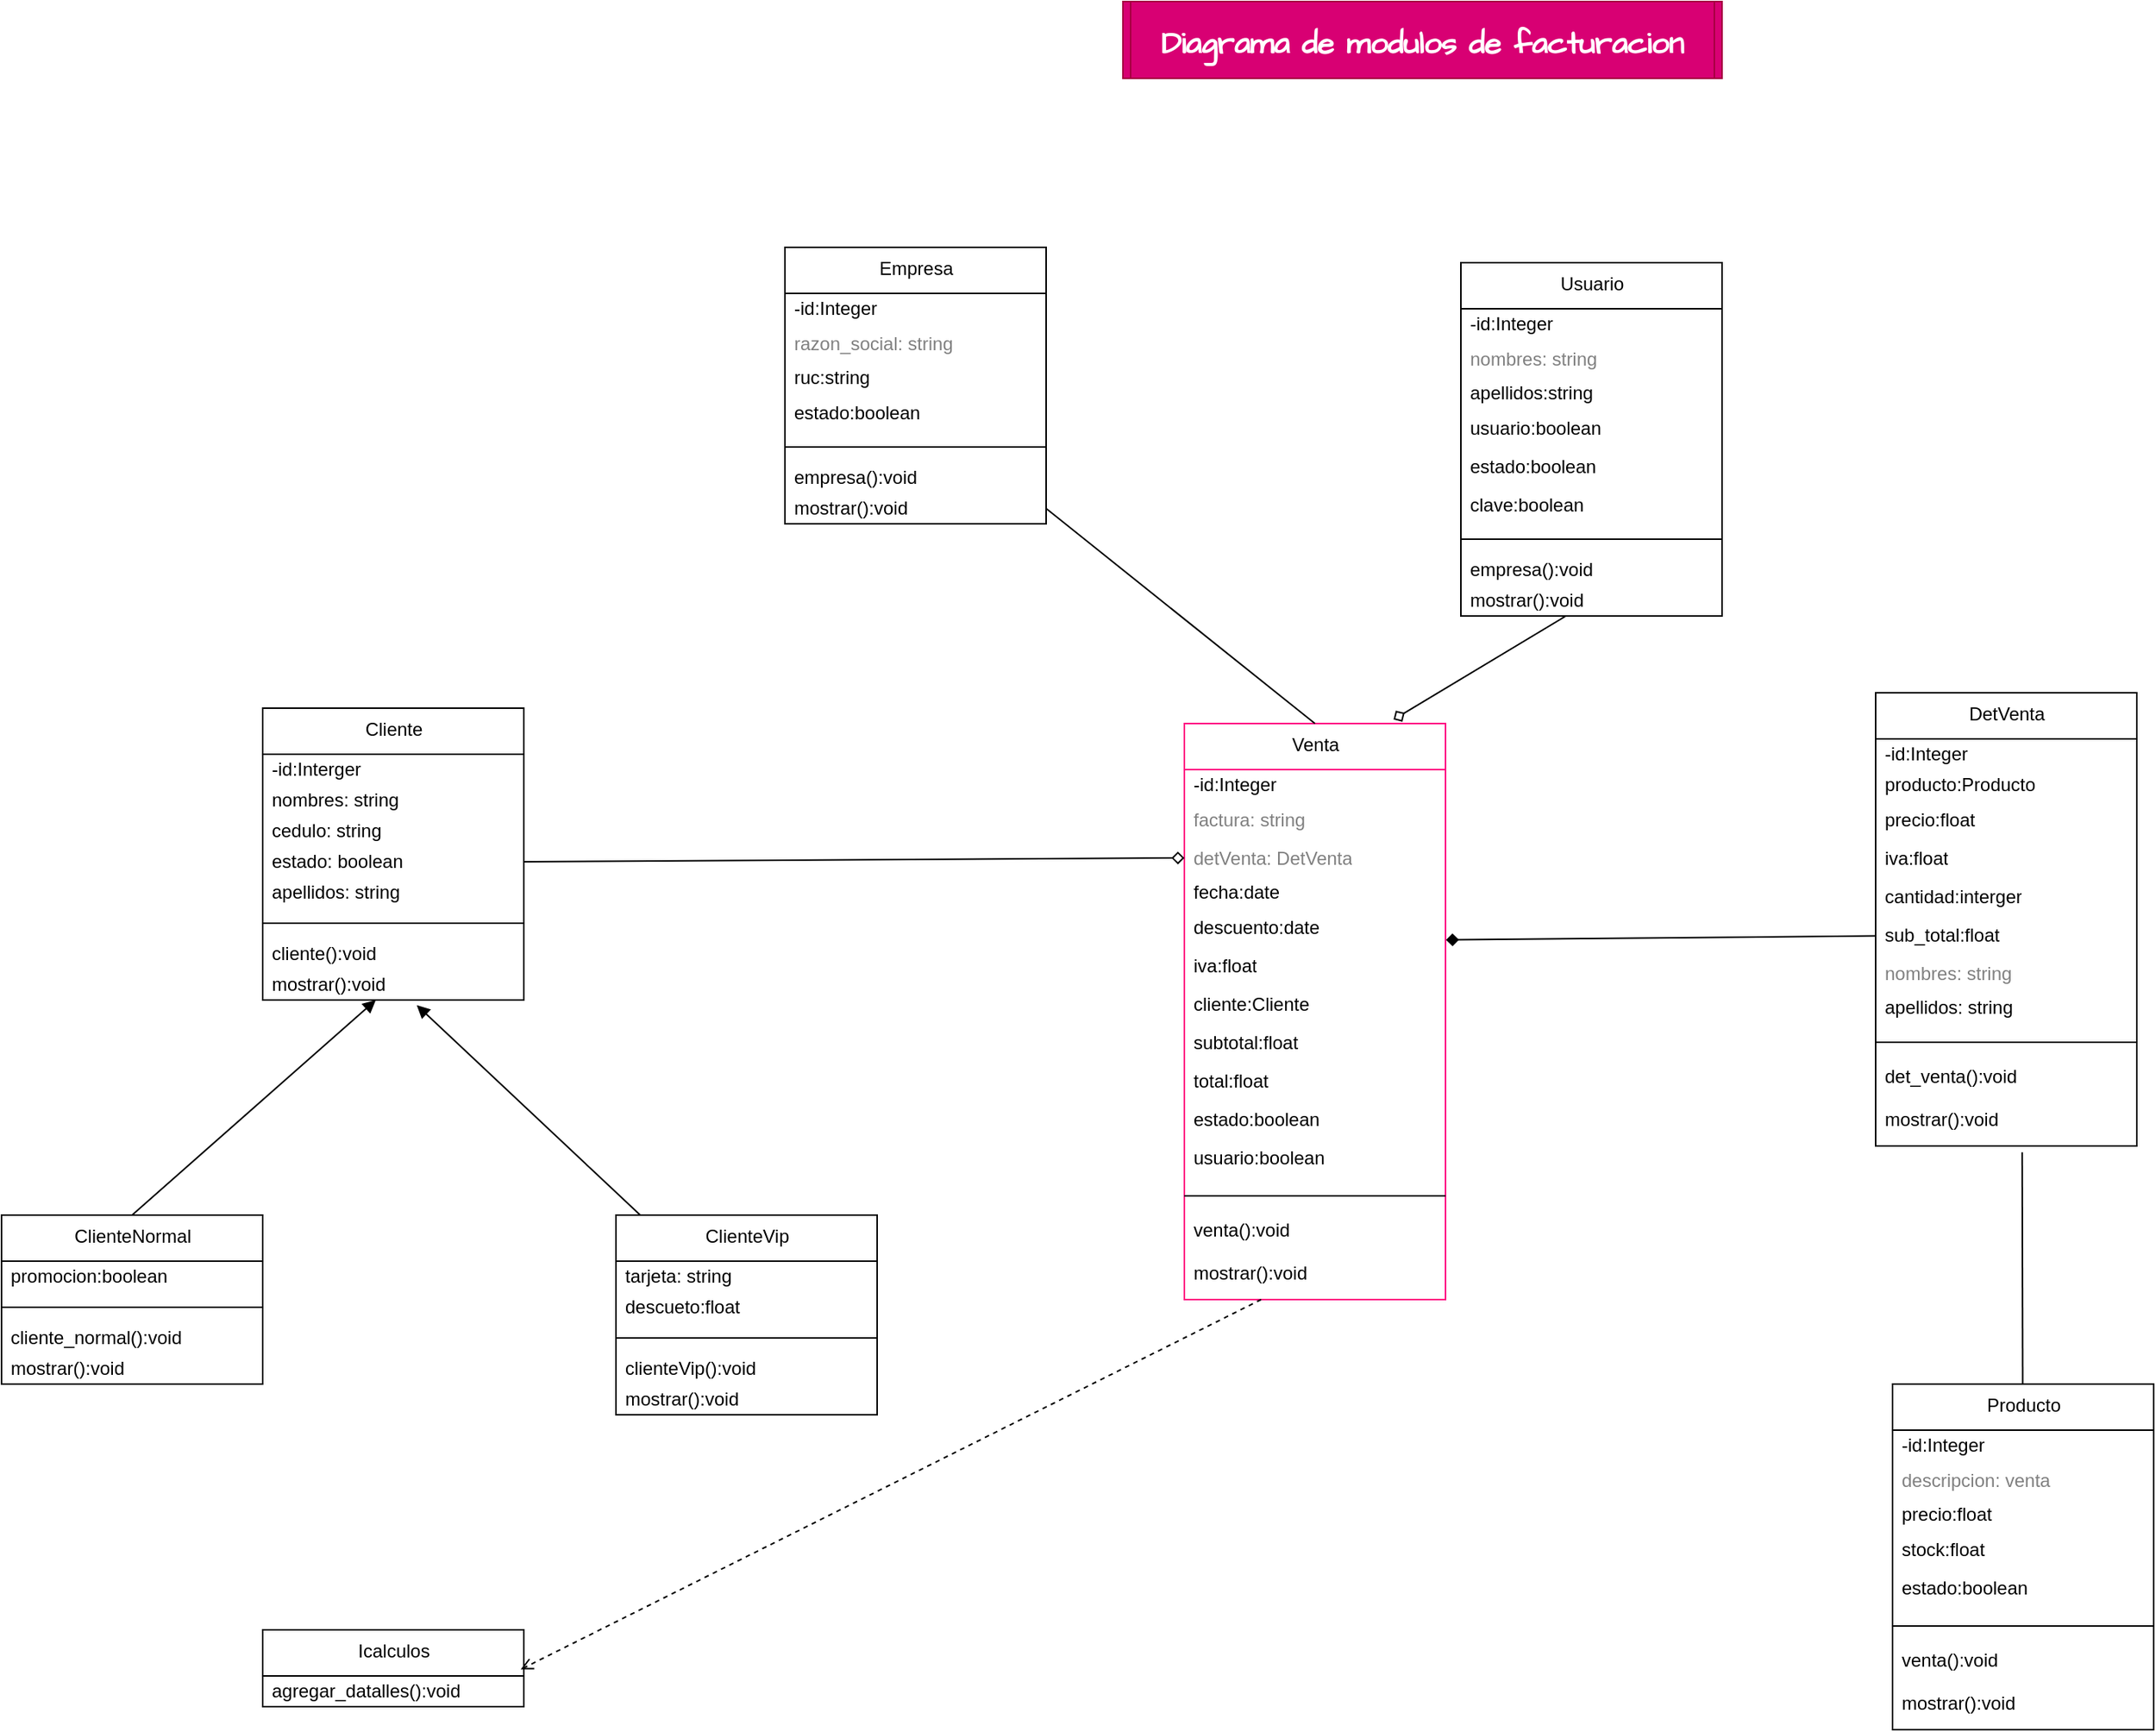 <mxfile>
    <diagram id="ApnoDhOwTxuK5WtWRNcq" name="Página-1">
        <mxGraphModel dx="2765" dy="2285" grid="1" gridSize="10" guides="1" tooltips="1" connect="0" arrows="1" fold="1" page="1" pageScale="1" pageWidth="827" pageHeight="1169" background="none" math="0" shadow="0">
            <root>
                <mxCell id="0"/>
                <mxCell id="1" parent="0"/>
                <mxCell id="2" value="Empresa" style="swimlane;fontStyle=0;align=center;verticalAlign=top;childLayout=stackLayout;horizontal=1;startSize=30;horizontalStack=0;resizeParent=1;resizeParentMax=0;resizeLast=0;collapsible=0;marginBottom=0;html=1;" vertex="1" parent="1">
                    <mxGeometry x="350" y="110" width="170" height="180" as="geometry"/>
                </mxCell>
                <mxCell id="4" value="-id:Integer" style="text;html=1;strokeColor=none;fillColor=none;align=left;verticalAlign=middle;spacingLeft=4;spacingRight=4;overflow=hidden;rotatable=0;points=[[0,0.5],[1,0.5]];portConstraint=eastwest;" vertex="1" parent="2">
                    <mxGeometry y="30" width="170" height="20" as="geometry"/>
                </mxCell>
                <mxCell id="5" value="razon_social: string" style="text;html=1;strokeColor=none;fillColor=none;align=left;verticalAlign=middle;spacingLeft=4;spacingRight=4;overflow=hidden;rotatable=0;points=[[0,0.5],[1,0.5]];portConstraint=eastwest;fontColor=#808080;" vertex="1" parent="2">
                    <mxGeometry y="50" width="170" height="25" as="geometry"/>
                </mxCell>
                <mxCell id="6" value="ruc:string" style="text;html=1;strokeColor=none;fillColor=none;align=left;verticalAlign=middle;spacingLeft=4;spacingRight=4;overflow=hidden;rotatable=0;points=[[0,0.5],[1,0.5]];portConstraint=eastwest;" vertex="1" parent="2">
                    <mxGeometry y="75" width="170" height="20" as="geometry"/>
                </mxCell>
                <mxCell id="77" value="estado:boolean" style="text;html=1;strokeColor=none;fillColor=none;align=left;verticalAlign=middle;spacingLeft=4;spacingRight=4;overflow=hidden;rotatable=0;points=[[0,0.5],[1,0.5]];portConstraint=eastwest;" vertex="1" parent="2">
                    <mxGeometry y="95" width="170" height="25" as="geometry"/>
                </mxCell>
                <mxCell id="7" value="" style="line;strokeWidth=1;fillColor=none;align=left;verticalAlign=middle;spacingTop=-1;spacingLeft=3;spacingRight=3;rotatable=0;labelPosition=right;points=[];portConstraint=eastwest;" vertex="1" parent="2">
                    <mxGeometry y="120" width="170" height="20" as="geometry"/>
                </mxCell>
                <mxCell id="9" value="empresa():void" style="text;html=1;strokeColor=none;fillColor=none;align=left;verticalAlign=middle;spacingLeft=4;spacingRight=4;overflow=hidden;rotatable=0;points=[[0,0.5],[1,0.5]];portConstraint=eastwest;" vertex="1" parent="2">
                    <mxGeometry y="140" width="170" height="20" as="geometry"/>
                </mxCell>
                <mxCell id="11" value="mostrar():void" style="text;html=1;strokeColor=none;fillColor=none;align=left;verticalAlign=middle;spacingLeft=4;spacingRight=4;overflow=hidden;rotatable=0;points=[[0,0.5],[1,0.5]];portConstraint=eastwest;" vertex="1" parent="2">
                    <mxGeometry y="160" width="170" height="20" as="geometry"/>
                </mxCell>
                <mxCell id="104" style="edgeStyle=none;html=1;fontFamily=Verdana;endArrow=block;endFill=1;strokeColor=none;" edge="1" parent="1" source="12" target="85">
                    <mxGeometry relative="1" as="geometry"/>
                </mxCell>
                <mxCell id="105" style="edgeStyle=none;html=1;exitX=0.5;exitY=0;exitDx=0;exitDy=0;fontFamily=Verdana;endArrow=block;endFill=1;" edge="1" parent="1" source="12" target="85">
                    <mxGeometry relative="1" as="geometry"/>
                </mxCell>
                <mxCell id="12" value="ClienteNormal" style="swimlane;fontStyle=0;align=center;verticalAlign=top;childLayout=stackLayout;horizontal=1;startSize=30;horizontalStack=0;resizeParent=1;resizeParentMax=0;resizeLast=0;collapsible=0;marginBottom=0;html=1;" vertex="1" parent="1">
                    <mxGeometry x="-160" y="740" width="170" height="110" as="geometry"/>
                </mxCell>
                <mxCell id="13" value="promocion:boolean" style="text;html=1;strokeColor=none;fillColor=none;align=left;verticalAlign=middle;spacingLeft=4;spacingRight=4;overflow=hidden;rotatable=0;points=[[0,0.5],[1,0.5]];portConstraint=eastwest;" vertex="1" parent="12">
                    <mxGeometry y="30" width="170" height="20" as="geometry"/>
                </mxCell>
                <mxCell id="16" value="" style="line;strokeWidth=1;fillColor=none;align=left;verticalAlign=middle;spacingTop=-1;spacingLeft=3;spacingRight=3;rotatable=0;labelPosition=right;points=[];portConstraint=eastwest;" vertex="1" parent="12">
                    <mxGeometry y="50" width="170" height="20" as="geometry"/>
                </mxCell>
                <mxCell id="17" value="cliente_normal():void" style="text;html=1;strokeColor=none;fillColor=none;align=left;verticalAlign=middle;spacingLeft=4;spacingRight=4;overflow=hidden;rotatable=0;points=[[0,0.5],[1,0.5]];portConstraint=eastwest;" vertex="1" parent="12">
                    <mxGeometry y="70" width="170" height="20" as="geometry"/>
                </mxCell>
                <mxCell id="18" value="mostrar():void" style="text;html=1;strokeColor=none;fillColor=none;align=left;verticalAlign=middle;spacingLeft=4;spacingRight=4;overflow=hidden;rotatable=0;points=[[0,0.5],[1,0.5]];portConstraint=eastwest;" vertex="1" parent="12">
                    <mxGeometry y="90" width="170" height="20" as="geometry"/>
                </mxCell>
                <mxCell id="19" value="Venta" style="swimlane;fontStyle=0;align=center;verticalAlign=top;childLayout=stackLayout;horizontal=1;startSize=30;horizontalStack=0;resizeParent=1;resizeParentMax=0;resizeLast=0;collapsible=0;marginBottom=0;html=1;swimlaneFillColor=default;strokeColor=#FF0080;" vertex="1" parent="1">
                    <mxGeometry x="610" y="420" width="170" height="375" as="geometry"/>
                </mxCell>
                <mxCell id="20" value="-id:Integer" style="text;html=1;strokeColor=none;fillColor=none;align=left;verticalAlign=middle;spacingLeft=4;spacingRight=4;overflow=hidden;rotatable=0;points=[[0,0.5],[1,0.5]];portConstraint=eastwest;" vertex="1" parent="19">
                    <mxGeometry y="30" width="170" height="20" as="geometry"/>
                </mxCell>
                <mxCell id="21" value="factura: string" style="text;html=1;strokeColor=none;fillColor=none;align=left;verticalAlign=middle;spacingLeft=4;spacingRight=4;overflow=hidden;rotatable=0;points=[[0,0.5],[1,0.5]];portConstraint=eastwest;fontColor=#808080;" vertex="1" parent="19">
                    <mxGeometry y="50" width="170" height="25" as="geometry"/>
                </mxCell>
                <mxCell id="34" value="detVenta: DetVenta" style="text;html=1;strokeColor=none;fillColor=none;align=left;verticalAlign=middle;spacingLeft=4;spacingRight=4;overflow=hidden;rotatable=0;points=[[0,0.5],[1,0.5]];portConstraint=eastwest;fontColor=#808080;" vertex="1" parent="19">
                    <mxGeometry y="75" width="170" height="25" as="geometry"/>
                </mxCell>
                <mxCell id="22" value="fecha:date" style="text;html=1;strokeColor=none;fillColor=none;align=left;verticalAlign=middle;spacingLeft=4;spacingRight=4;overflow=hidden;rotatable=0;points=[[0,0.5],[1,0.5]];portConstraint=eastwest;" vertex="1" parent="19">
                    <mxGeometry y="100" width="170" height="20" as="geometry"/>
                </mxCell>
                <mxCell id="30" value="descuento:date" style="text;html=1;strokeColor=none;fillColor=none;align=left;verticalAlign=middle;spacingLeft=4;spacingRight=4;overflow=hidden;rotatable=0;points=[[0,0.5],[1,0.5]];portConstraint=eastwest;" vertex="1" parent="19">
                    <mxGeometry y="120" width="170" height="25" as="geometry"/>
                </mxCell>
                <mxCell id="26" value="iva:float" style="text;html=1;strokeColor=none;fillColor=none;align=left;verticalAlign=middle;spacingLeft=4;spacingRight=4;overflow=hidden;rotatable=0;points=[[0,0.5],[1,0.5]];portConstraint=eastwest;" vertex="1" parent="19">
                    <mxGeometry y="145" width="170" height="25" as="geometry"/>
                </mxCell>
                <mxCell id="27" value="cliente:Cliente" style="text;html=1;strokeColor=none;fillColor=none;align=left;verticalAlign=middle;spacingLeft=4;spacingRight=4;overflow=hidden;rotatable=0;points=[[0,0.5],[1,0.5]];portConstraint=eastwest;" vertex="1" parent="19">
                    <mxGeometry y="170" width="170" height="25" as="geometry"/>
                </mxCell>
                <mxCell id="28" value="subtotal:float" style="text;html=1;strokeColor=none;fillColor=none;align=left;verticalAlign=middle;spacingLeft=4;spacingRight=4;overflow=hidden;rotatable=0;points=[[0,0.5],[1,0.5]];portConstraint=eastwest;" vertex="1" parent="19">
                    <mxGeometry y="195" width="170" height="25" as="geometry"/>
                </mxCell>
                <mxCell id="31" value="total:float" style="text;html=1;strokeColor=none;fillColor=none;align=left;verticalAlign=middle;spacingLeft=4;spacingRight=4;overflow=hidden;rotatable=0;points=[[0,0.5],[1,0.5]];portConstraint=eastwest;" vertex="1" parent="19">
                    <mxGeometry y="220" width="170" height="25" as="geometry"/>
                </mxCell>
                <mxCell id="69" value="estado:boolean" style="text;html=1;strokeColor=none;fillColor=none;align=left;verticalAlign=middle;spacingLeft=4;spacingRight=4;overflow=hidden;rotatable=0;points=[[0,0.5],[1,0.5]];portConstraint=eastwest;" vertex="1" parent="19">
                    <mxGeometry y="245" width="170" height="25" as="geometry"/>
                </mxCell>
                <mxCell id="107" value="usuario:boolean" style="text;html=1;strokeColor=none;fillColor=none;align=left;verticalAlign=middle;spacingLeft=4;spacingRight=4;overflow=hidden;rotatable=0;points=[[0,0.5],[1,0.5]];portConstraint=eastwest;" vertex="1" parent="19">
                    <mxGeometry y="270" width="170" height="25" as="geometry"/>
                </mxCell>
                <mxCell id="23" value="" style="line;strokeWidth=1;fillColor=none;align=left;verticalAlign=middle;spacingTop=-1;spacingLeft=3;spacingRight=3;rotatable=0;labelPosition=right;points=[];portConstraint=eastwest;" vertex="1" parent="19">
                    <mxGeometry y="295" width="170" height="25" as="geometry"/>
                </mxCell>
                <mxCell id="24" value="venta():void" style="text;html=1;strokeColor=none;fillColor=none;align=left;verticalAlign=middle;spacingLeft=4;spacingRight=4;overflow=hidden;rotatable=0;points=[[0,0.5],[1,0.5]];portConstraint=eastwest;" vertex="1" parent="19">
                    <mxGeometry y="320" width="170" height="20" as="geometry"/>
                </mxCell>
                <mxCell id="25" value="mostrar():void" style="text;html=1;strokeColor=none;fillColor=none;align=left;verticalAlign=middle;spacingLeft=4;spacingRight=4;overflow=hidden;rotatable=0;points=[[0,0.5],[1,0.5]];portConstraint=eastwest;" vertex="1" parent="19">
                    <mxGeometry y="340" width="170" height="35" as="geometry"/>
                </mxCell>
                <mxCell id="32" value="DetVenta" style="swimlane;fontStyle=0;align=center;verticalAlign=top;childLayout=stackLayout;horizontal=1;startSize=30;horizontalStack=0;resizeParent=1;resizeParentMax=0;resizeLast=0;collapsible=0;marginBottom=0;html=1;" vertex="1" parent="1">
                    <mxGeometry x="1060" y="400" width="170" height="295" as="geometry"/>
                </mxCell>
                <mxCell id="33" value="-id:Integer" style="text;html=1;strokeColor=none;fillColor=none;align=left;verticalAlign=middle;spacingLeft=4;spacingRight=4;overflow=hidden;rotatable=0;points=[[0,0.5],[1,0.5]];portConstraint=eastwest;" vertex="1" parent="32">
                    <mxGeometry y="30" width="170" height="20" as="geometry"/>
                </mxCell>
                <mxCell id="35" value="producto:Producto" style="text;html=1;strokeColor=none;fillColor=none;align=left;verticalAlign=middle;spacingLeft=4;spacingRight=4;overflow=hidden;rotatable=0;points=[[0,0.5],[1,0.5]];portConstraint=eastwest;" vertex="1" parent="32">
                    <mxGeometry y="50" width="170" height="20" as="geometry"/>
                </mxCell>
                <mxCell id="36" value="precio:float" style="text;html=1;strokeColor=none;fillColor=none;align=left;verticalAlign=middle;spacingLeft=4;spacingRight=4;overflow=hidden;rotatable=0;points=[[0,0.5],[1,0.5]];portConstraint=eastwest;" vertex="1" parent="32">
                    <mxGeometry y="70" width="170" height="25" as="geometry"/>
                </mxCell>
                <mxCell id="37" value="iva:float" style="text;html=1;strokeColor=none;fillColor=none;align=left;verticalAlign=middle;spacingLeft=4;spacingRight=4;overflow=hidden;rotatable=0;points=[[0,0.5],[1,0.5]];portConstraint=eastwest;" vertex="1" parent="32">
                    <mxGeometry y="95" width="170" height="25" as="geometry"/>
                </mxCell>
                <mxCell id="38" value="cantidad:interger" style="text;html=1;strokeColor=none;fillColor=none;align=left;verticalAlign=middle;spacingLeft=4;spacingRight=4;overflow=hidden;rotatable=0;points=[[0,0.5],[1,0.5]];portConstraint=eastwest;" vertex="1" parent="32">
                    <mxGeometry y="120" width="170" height="25" as="geometry"/>
                </mxCell>
                <mxCell id="39" value="sub_total:float" style="text;html=1;strokeColor=none;fillColor=none;align=left;verticalAlign=middle;spacingLeft=4;spacingRight=4;overflow=hidden;rotatable=0;points=[[0,0.5],[1,0.5]];portConstraint=eastwest;" vertex="1" parent="32">
                    <mxGeometry y="145" width="170" height="25" as="geometry"/>
                </mxCell>
                <mxCell id="98" value="nombres: string" style="text;html=1;strokeColor=none;fillColor=none;align=left;verticalAlign=middle;spacingLeft=4;spacingRight=4;overflow=hidden;rotatable=0;points=[[0,0.5],[1,0.5]];portConstraint=eastwest;fontColor=#808080;" vertex="1" parent="32">
                    <mxGeometry y="170" width="170" height="25" as="geometry"/>
                </mxCell>
                <mxCell id="99" value="apellidos: string" style="text;html=1;strokeColor=none;fillColor=none;align=left;verticalAlign=middle;spacingLeft=4;spacingRight=4;overflow=hidden;rotatable=0;points=[[0,0.5],[1,0.5]];portConstraint=eastwest;" vertex="1" parent="32">
                    <mxGeometry y="195" width="170" height="20" as="geometry"/>
                </mxCell>
                <mxCell id="41" value="" style="line;strokeWidth=1;fillColor=none;align=left;verticalAlign=middle;spacingTop=-1;spacingLeft=3;spacingRight=3;rotatable=0;labelPosition=right;points=[];portConstraint=eastwest;" vertex="1" parent="32">
                    <mxGeometry y="215" width="170" height="25" as="geometry"/>
                </mxCell>
                <mxCell id="42" value="det_venta():void" style="text;html=1;strokeColor=none;fillColor=none;align=left;verticalAlign=middle;spacingLeft=4;spacingRight=4;overflow=hidden;rotatable=0;points=[[0,0.5],[1,0.5]];portConstraint=eastwest;" vertex="1" parent="32">
                    <mxGeometry y="240" width="170" height="20" as="geometry"/>
                </mxCell>
                <mxCell id="43" value="mostrar():void" style="text;html=1;strokeColor=none;fillColor=none;align=left;verticalAlign=middle;spacingLeft=4;spacingRight=4;overflow=hidden;rotatable=0;points=[[0,0.5],[1,0.5]];portConstraint=eastwest;" vertex="1" parent="32">
                    <mxGeometry y="260" width="170" height="35" as="geometry"/>
                </mxCell>
                <mxCell id="111" style="edgeStyle=none;html=1;entryX=0.561;entryY=1.119;entryDx=0;entryDy=0;entryPerimeter=0;fontFamily=Verdana;endArrow=none;endFill=0;" edge="1" parent="1" source="44" target="43">
                    <mxGeometry relative="1" as="geometry"/>
                </mxCell>
                <mxCell id="44" value="Producto" style="swimlane;fontStyle=0;align=center;verticalAlign=top;childLayout=stackLayout;horizontal=1;startSize=30;horizontalStack=0;resizeParent=1;resizeParentMax=0;resizeLast=0;collapsible=0;marginBottom=0;html=1;" vertex="1" parent="1">
                    <mxGeometry x="1071" y="850" width="170" height="225" as="geometry"/>
                </mxCell>
                <mxCell id="45" value="-id:Integer" style="text;html=1;strokeColor=none;fillColor=none;align=left;verticalAlign=middle;spacingLeft=4;spacingRight=4;overflow=hidden;rotatable=0;points=[[0,0.5],[1,0.5]];portConstraint=eastwest;" vertex="1" parent="44">
                    <mxGeometry y="30" width="170" height="20" as="geometry"/>
                </mxCell>
                <mxCell id="46" value="descripcion: venta" style="text;html=1;strokeColor=none;fillColor=none;align=left;verticalAlign=middle;spacingLeft=4;spacingRight=4;overflow=hidden;rotatable=0;points=[[0,0.5],[1,0.5]];portConstraint=eastwest;fontColor=#808080;" vertex="1" parent="44">
                    <mxGeometry y="50" width="170" height="25" as="geometry"/>
                </mxCell>
                <mxCell id="47" value="precio:float" style="text;html=1;strokeColor=none;fillColor=none;align=left;verticalAlign=middle;spacingLeft=4;spacingRight=4;overflow=hidden;rotatable=0;points=[[0,0.5],[1,0.5]];portConstraint=eastwest;" vertex="1" parent="44">
                    <mxGeometry y="75" width="170" height="20" as="geometry"/>
                </mxCell>
                <mxCell id="48" value="stock:float" style="text;html=1;strokeColor=none;fillColor=none;align=left;verticalAlign=middle;spacingLeft=4;spacingRight=4;overflow=hidden;rotatable=0;points=[[0,0.5],[1,0.5]];portConstraint=eastwest;" vertex="1" parent="44">
                    <mxGeometry y="95" width="170" height="25" as="geometry"/>
                </mxCell>
                <mxCell id="49" value="estado:boolean" style="text;html=1;strokeColor=none;fillColor=none;align=left;verticalAlign=middle;spacingLeft=4;spacingRight=4;overflow=hidden;rotatable=0;points=[[0,0.5],[1,0.5]];portConstraint=eastwest;" vertex="1" parent="44">
                    <mxGeometry y="120" width="170" height="25" as="geometry"/>
                </mxCell>
                <mxCell id="53" value="" style="line;strokeWidth=1;fillColor=none;align=left;verticalAlign=middle;spacingTop=-1;spacingLeft=3;spacingRight=3;rotatable=0;labelPosition=right;points=[];portConstraint=eastwest;" vertex="1" parent="44">
                    <mxGeometry y="145" width="170" height="25" as="geometry"/>
                </mxCell>
                <mxCell id="54" value="venta():void" style="text;html=1;strokeColor=none;fillColor=none;align=left;verticalAlign=middle;spacingLeft=4;spacingRight=4;overflow=hidden;rotatable=0;points=[[0,0.5],[1,0.5]];portConstraint=eastwest;" vertex="1" parent="44">
                    <mxGeometry y="170" width="170" height="20" as="geometry"/>
                </mxCell>
                <mxCell id="55" value="mostrar():void" style="text;html=1;strokeColor=none;fillColor=none;align=left;verticalAlign=middle;spacingLeft=4;spacingRight=4;overflow=hidden;rotatable=0;points=[[0,0.5],[1,0.5]];portConstraint=eastwest;" vertex="1" parent="44">
                    <mxGeometry y="190" width="170" height="35" as="geometry"/>
                </mxCell>
                <mxCell id="106" style="edgeStyle=none;html=1;fontFamily=Verdana;endArrow=block;endFill=1;entryX=0.59;entryY=1.167;entryDx=0;entryDy=0;entryPerimeter=0;" edge="1" parent="1" source="70" target="85">
                    <mxGeometry relative="1" as="geometry">
                        <mxPoint x="80" y="320" as="targetPoint"/>
                    </mxGeometry>
                </mxCell>
                <mxCell id="70" value="ClienteVip" style="swimlane;fontStyle=0;align=center;verticalAlign=top;childLayout=stackLayout;horizontal=1;startSize=30;horizontalStack=0;resizeParent=1;resizeParentMax=0;resizeLast=0;collapsible=0;marginBottom=0;html=1;" vertex="1" parent="1">
                    <mxGeometry x="240" y="740" width="170" height="130" as="geometry"/>
                </mxCell>
                <mxCell id="71" value="tarjeta: string" style="text;html=1;strokeColor=none;fillColor=none;align=left;verticalAlign=middle;spacingLeft=4;spacingRight=4;overflow=hidden;rotatable=0;points=[[0,0.5],[1,0.5]];portConstraint=eastwest;" vertex="1" parent="70">
                    <mxGeometry y="30" width="170" height="20" as="geometry"/>
                </mxCell>
                <mxCell id="80" value="descueto:float" style="text;html=1;strokeColor=none;fillColor=none;align=left;verticalAlign=middle;spacingLeft=4;spacingRight=4;overflow=hidden;rotatable=0;points=[[0,0.5],[1,0.5]];portConstraint=eastwest;" vertex="1" parent="70">
                    <mxGeometry y="50" width="170" height="20" as="geometry"/>
                </mxCell>
                <mxCell id="74" value="" style="line;strokeWidth=1;fillColor=none;align=left;verticalAlign=middle;spacingTop=-1;spacingLeft=3;spacingRight=3;rotatable=0;labelPosition=right;points=[];portConstraint=eastwest;" vertex="1" parent="70">
                    <mxGeometry y="70" width="170" height="20" as="geometry"/>
                </mxCell>
                <mxCell id="75" value="clienteVip():void" style="text;html=1;strokeColor=none;fillColor=none;align=left;verticalAlign=middle;spacingLeft=4;spacingRight=4;overflow=hidden;rotatable=0;points=[[0,0.5],[1,0.5]];portConstraint=eastwest;" vertex="1" parent="70">
                    <mxGeometry y="90" width="170" height="20" as="geometry"/>
                </mxCell>
                <mxCell id="76" value="mostrar():void" style="text;html=1;strokeColor=none;fillColor=none;align=left;verticalAlign=middle;spacingLeft=4;spacingRight=4;overflow=hidden;rotatable=0;points=[[0,0.5],[1,0.5]];portConstraint=eastwest;" vertex="1" parent="70">
                    <mxGeometry y="110" width="170" height="20" as="geometry"/>
                </mxCell>
                <mxCell id="81" value="Cliente" style="swimlane;fontStyle=0;align=center;verticalAlign=top;childLayout=stackLayout;horizontal=1;startSize=30;horizontalStack=0;resizeParent=1;resizeParentMax=0;resizeLast=0;collapsible=0;marginBottom=0;html=1;" vertex="1" parent="1">
                    <mxGeometry x="10" y="410" width="170" height="190" as="geometry"/>
                </mxCell>
                <mxCell id="82" value="-id:Interger" style="text;html=1;strokeColor=none;fillColor=none;align=left;verticalAlign=middle;spacingLeft=4;spacingRight=4;overflow=hidden;rotatable=0;points=[[0,0.5],[1,0.5]];portConstraint=eastwest;" vertex="1" parent="81">
                    <mxGeometry y="30" width="170" height="20" as="geometry"/>
                </mxCell>
                <mxCell id="86" value="nombres: string" style="text;html=1;strokeColor=none;fillColor=none;align=left;verticalAlign=middle;spacingLeft=4;spacingRight=4;overflow=hidden;rotatable=0;points=[[0,0.5],[1,0.5]];portConstraint=eastwest;" vertex="1" parent="81">
                    <mxGeometry y="50" width="170" height="20" as="geometry"/>
                </mxCell>
                <mxCell id="87" value="cedulo: string" style="text;html=1;strokeColor=none;fillColor=none;align=left;verticalAlign=middle;spacingLeft=4;spacingRight=4;overflow=hidden;rotatable=0;points=[[0,0.5],[1,0.5]];portConstraint=eastwest;" vertex="1" parent="81">
                    <mxGeometry y="70" width="170" height="20" as="geometry"/>
                </mxCell>
                <mxCell id="88" value="estado: boolean" style="text;html=1;strokeColor=none;fillColor=none;align=left;verticalAlign=middle;spacingLeft=4;spacingRight=4;overflow=hidden;rotatable=0;points=[[0,0.5],[1,0.5]];portConstraint=eastwest;" vertex="1" parent="81">
                    <mxGeometry y="90" width="170" height="20" as="geometry"/>
                </mxCell>
                <mxCell id="97" value="apellidos: string" style="text;html=1;strokeColor=none;fillColor=none;align=left;verticalAlign=middle;spacingLeft=4;spacingRight=4;overflow=hidden;rotatable=0;points=[[0,0.5],[1,0.5]];portConstraint=eastwest;" vertex="1" parent="81">
                    <mxGeometry y="110" width="170" height="20" as="geometry"/>
                </mxCell>
                <mxCell id="83" value="" style="line;strokeWidth=1;fillColor=none;align=left;verticalAlign=middle;spacingTop=-1;spacingLeft=3;spacingRight=3;rotatable=0;labelPosition=right;points=[];portConstraint=eastwest;" vertex="1" parent="81">
                    <mxGeometry y="130" width="170" height="20" as="geometry"/>
                </mxCell>
                <mxCell id="84" value="cliente():void" style="text;html=1;strokeColor=none;fillColor=none;align=left;verticalAlign=middle;spacingLeft=4;spacingRight=4;overflow=hidden;rotatable=0;points=[[0,0.5],[1,0.5]];portConstraint=eastwest;" vertex="1" parent="81">
                    <mxGeometry y="150" width="170" height="20" as="geometry"/>
                </mxCell>
                <mxCell id="85" value="mostrar():void" style="text;html=1;strokeColor=none;fillColor=none;align=left;verticalAlign=middle;spacingLeft=4;spacingRight=4;overflow=hidden;rotatable=0;points=[[0,0.5],[1,0.5]];portConstraint=eastwest;" vertex="1" parent="81">
                    <mxGeometry y="170" width="170" height="20" as="geometry"/>
                </mxCell>
                <mxCell id="89" value="Usuario" style="swimlane;fontStyle=0;align=center;verticalAlign=top;childLayout=stackLayout;horizontal=1;startSize=30;horizontalStack=0;resizeParent=1;resizeParentMax=0;resizeLast=0;collapsible=0;marginBottom=0;html=1;" vertex="1" parent="1">
                    <mxGeometry x="790" y="120" width="170" height="230" as="geometry"/>
                </mxCell>
                <mxCell id="90" value="-id:Integer" style="text;html=1;strokeColor=none;fillColor=none;align=left;verticalAlign=middle;spacingLeft=4;spacingRight=4;overflow=hidden;rotatable=0;points=[[0,0.5],[1,0.5]];portConstraint=eastwest;" vertex="1" parent="89">
                    <mxGeometry y="30" width="170" height="20" as="geometry"/>
                </mxCell>
                <mxCell id="91" value="nombres: string" style="text;html=1;strokeColor=none;fillColor=none;align=left;verticalAlign=middle;spacingLeft=4;spacingRight=4;overflow=hidden;rotatable=0;points=[[0,0.5],[1,0.5]];portConstraint=eastwest;fontColor=#808080;" vertex="1" parent="89">
                    <mxGeometry y="50" width="170" height="25" as="geometry"/>
                </mxCell>
                <mxCell id="92" value="apellidos:string" style="text;html=1;strokeColor=none;fillColor=none;align=left;verticalAlign=middle;spacingLeft=4;spacingRight=4;overflow=hidden;rotatable=0;points=[[0,0.5],[1,0.5]];portConstraint=eastwest;" vertex="1" parent="89">
                    <mxGeometry y="75" width="170" height="20" as="geometry"/>
                </mxCell>
                <mxCell id="93" value="usuario:boolean" style="text;html=1;strokeColor=none;fillColor=none;align=left;verticalAlign=middle;spacingLeft=4;spacingRight=4;overflow=hidden;rotatable=0;points=[[0,0.5],[1,0.5]];portConstraint=eastwest;" vertex="1" parent="89">
                    <mxGeometry y="95" width="170" height="25" as="geometry"/>
                </mxCell>
                <mxCell id="100" value="estado:boolean" style="text;html=1;strokeColor=none;fillColor=none;align=left;verticalAlign=middle;spacingLeft=4;spacingRight=4;overflow=hidden;rotatable=0;points=[[0,0.5],[1,0.5]];portConstraint=eastwest;" vertex="1" parent="89">
                    <mxGeometry y="120" width="170" height="25" as="geometry"/>
                </mxCell>
                <mxCell id="101" value="clave:boolean" style="text;html=1;strokeColor=none;fillColor=none;align=left;verticalAlign=middle;spacingLeft=4;spacingRight=4;overflow=hidden;rotatable=0;points=[[0,0.5],[1,0.5]];portConstraint=eastwest;" vertex="1" parent="89">
                    <mxGeometry y="145" width="170" height="25" as="geometry"/>
                </mxCell>
                <mxCell id="94" value="" style="line;strokeWidth=1;fillColor=none;align=left;verticalAlign=middle;spacingTop=-1;spacingLeft=3;spacingRight=3;rotatable=0;labelPosition=right;points=[];portConstraint=eastwest;" vertex="1" parent="89">
                    <mxGeometry y="170" width="170" height="20" as="geometry"/>
                </mxCell>
                <mxCell id="95" value="empresa():void" style="text;html=1;strokeColor=none;fillColor=none;align=left;verticalAlign=middle;spacingLeft=4;spacingRight=4;overflow=hidden;rotatable=0;points=[[0,0.5],[1,0.5]];portConstraint=eastwest;" vertex="1" parent="89">
                    <mxGeometry y="190" width="170" height="20" as="geometry"/>
                </mxCell>
                <mxCell id="96" value="mostrar():void" style="text;html=1;strokeColor=none;fillColor=none;align=left;verticalAlign=middle;spacingLeft=4;spacingRight=4;overflow=hidden;rotatable=0;points=[[0,0.5],[1,0.5]];portConstraint=eastwest;" vertex="1" parent="89">
                    <mxGeometry y="210" width="170" height="20" as="geometry"/>
                </mxCell>
                <mxCell id="103" style="edgeStyle=none;html=1;exitX=1;exitY=0.5;exitDx=0;exitDy=0;entryX=0.5;entryY=0;entryDx=0;entryDy=0;fontFamily=Verdana;endArrow=none;endFill=0;" edge="1" parent="1" source="11" target="19">
                    <mxGeometry relative="1" as="geometry"/>
                </mxCell>
                <mxCell id="109" style="edgeStyle=none;html=1;entryX=0.801;entryY=-0.007;entryDx=0;entryDy=0;entryPerimeter=0;fontFamily=Verdana;endArrow=diamond;endFill=0;" edge="1" parent="1" source="96" target="19">
                    <mxGeometry relative="1" as="geometry"/>
                </mxCell>
                <mxCell id="110" style="edgeStyle=none;html=1;entryX=1.002;entryY=0.834;entryDx=0;entryDy=0;entryPerimeter=0;fontFamily=Verdana;endArrow=diamond;endFill=1;" edge="1" parent="1" source="39" target="30">
                    <mxGeometry relative="1" as="geometry"/>
                </mxCell>
                <mxCell id="112" style="edgeStyle=none;html=1;exitX=1;exitY=0.5;exitDx=0;exitDy=0;entryX=0;entryY=0.5;entryDx=0;entryDy=0;fontFamily=Verdana;endArrow=diamond;endFill=0;" edge="1" parent="1" source="88" target="34">
                    <mxGeometry relative="1" as="geometry"/>
                </mxCell>
                <mxCell id="115" value="Diagrama de modulos de facturacion" style="shape=process2;fixedSize=1;size=5;fontStyle=1;hachureGap=4;fontFamily=Architects Daughter;fontSource=https%3A%2F%2Ffonts.googleapis.com%2Fcss%3Ffamily%3DArchitects%2BDaughter;fontSize=20;fillColor=#d80073;fontColor=#ffffff;strokeColor=#A50040;" vertex="1" parent="1">
                    <mxGeometry x="570" y="-50" width="390" height="50" as="geometry"/>
                </mxCell>
                <mxCell id="116" value="Icalculos" style="swimlane;fontStyle=0;align=center;verticalAlign=top;childLayout=stackLayout;horizontal=1;startSize=30;horizontalStack=0;resizeParent=1;resizeParentMax=0;resizeLast=0;collapsible=0;marginBottom=0;html=1;" vertex="1" parent="1">
                    <mxGeometry x="10" y="1010" width="170" height="50" as="geometry"/>
                </mxCell>
                <mxCell id="121" value="" style="line;strokeWidth=1;fillColor=none;align=left;verticalAlign=middle;spacingTop=-1;spacingLeft=3;spacingRight=3;rotatable=0;labelPosition=right;points=[];portConstraint=eastwest;" vertex="1" parent="116">
                    <mxGeometry y="30" width="170" as="geometry"/>
                </mxCell>
                <mxCell id="122" value="agregar_datalles():void" style="text;html=1;strokeColor=none;fillColor=none;align=left;verticalAlign=middle;spacingLeft=4;spacingRight=4;overflow=hidden;rotatable=0;points=[[0,0.5],[1,0.5]];portConstraint=eastwest;" vertex="1" parent="116">
                    <mxGeometry y="30" width="170" height="20" as="geometry"/>
                </mxCell>
                <mxCell id="124" style="edgeStyle=none;hachureGap=4;html=1;entryX=0.988;entryY=-0.212;entryDx=0;entryDy=0;entryPerimeter=0;fontFamily=Architects Daughter;fontSource=https%3A%2F%2Ffonts.googleapis.com%2Fcss%3Ffamily%3DArchitects%2BDaughter;fontSize=16;endArrow=open;endFill=0;dashed=1;" edge="1" parent="1" source="25" target="122">
                    <mxGeometry relative="1" as="geometry"/>
                </mxCell>
            </root>
        </mxGraphModel>
    </diagram>
</mxfile>